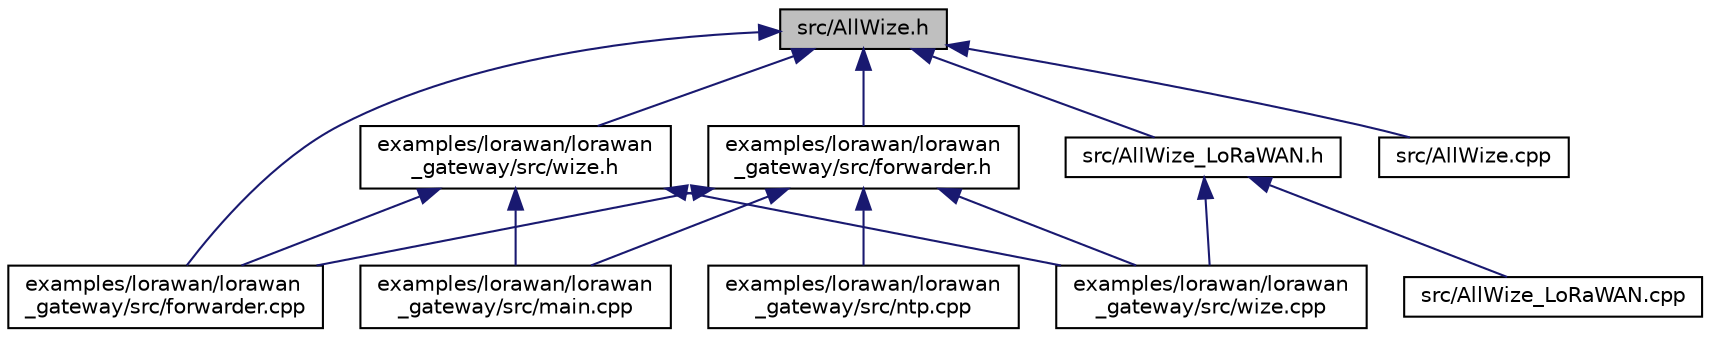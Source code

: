 digraph "src/AllWize.h"
{
 // LATEX_PDF_SIZE
  edge [fontname="Helvetica",fontsize="10",labelfontname="Helvetica",labelfontsize="10"];
  node [fontname="Helvetica",fontsize="10",shape=record];
  Node1 [label="src/AllWize.h",height=0.2,width=0.4,color="black", fillcolor="grey75", style="filled", fontcolor="black",tooltip=" "];
  Node1 -> Node2 [dir="back",color="midnightblue",fontsize="10",style="solid",fontname="Helvetica"];
  Node2 [label="examples/lorawan/lorawan\l_gateway/src/forwarder.h",height=0.2,width=0.4,color="black", fillcolor="white", style="filled",URL="$forwarder_8h.html",tooltip=" "];
  Node2 -> Node3 [dir="back",color="midnightblue",fontsize="10",style="solid",fontname="Helvetica"];
  Node3 [label="examples/lorawan/lorawan\l_gateway/src/forwarder.cpp",height=0.2,width=0.4,color="black", fillcolor="white", style="filled",URL="$forwarder_8cpp.html",tooltip=" "];
  Node2 -> Node4 [dir="back",color="midnightblue",fontsize="10",style="solid",fontname="Helvetica"];
  Node4 [label="examples/lorawan/lorawan\l_gateway/src/main.cpp",height=0.2,width=0.4,color="black", fillcolor="white", style="filled",URL="$main_8cpp.html",tooltip=" "];
  Node2 -> Node5 [dir="back",color="midnightblue",fontsize="10",style="solid",fontname="Helvetica"];
  Node5 [label="examples/lorawan/lorawan\l_gateway/src/ntp.cpp",height=0.2,width=0.4,color="black", fillcolor="white", style="filled",URL="$ntp_8cpp.html",tooltip=" "];
  Node2 -> Node6 [dir="back",color="midnightblue",fontsize="10",style="solid",fontname="Helvetica"];
  Node6 [label="examples/lorawan/lorawan\l_gateway/src/wize.cpp",height=0.2,width=0.4,color="black", fillcolor="white", style="filled",URL="$wize_8cpp.html",tooltip=" "];
  Node1 -> Node7 [dir="back",color="midnightblue",fontsize="10",style="solid",fontname="Helvetica"];
  Node7 [label="examples/lorawan/lorawan\l_gateway/src/wize.h",height=0.2,width=0.4,color="black", fillcolor="white", style="filled",URL="$wize_8h.html",tooltip=" "];
  Node7 -> Node3 [dir="back",color="midnightblue",fontsize="10",style="solid",fontname="Helvetica"];
  Node7 -> Node4 [dir="back",color="midnightblue",fontsize="10",style="solid",fontname="Helvetica"];
  Node7 -> Node6 [dir="back",color="midnightblue",fontsize="10",style="solid",fontname="Helvetica"];
  Node1 -> Node3 [dir="back",color="midnightblue",fontsize="10",style="solid",fontname="Helvetica"];
  Node1 -> Node8 [dir="back",color="midnightblue",fontsize="10",style="solid",fontname="Helvetica"];
  Node8 [label="src/AllWize.cpp",height=0.2,width=0.4,color="black", fillcolor="white", style="filled",URL="$AllWize_8cpp.html",tooltip=" "];
  Node1 -> Node9 [dir="back",color="midnightblue",fontsize="10",style="solid",fontname="Helvetica"];
  Node9 [label="src/AllWize_LoRaWAN.h",height=0.2,width=0.4,color="black", fillcolor="white", style="filled",URL="$AllWize__LoRaWAN_8h.html",tooltip=" "];
  Node9 -> Node6 [dir="back",color="midnightblue",fontsize="10",style="solid",fontname="Helvetica"];
  Node9 -> Node10 [dir="back",color="midnightblue",fontsize="10",style="solid",fontname="Helvetica"];
  Node10 [label="src/AllWize_LoRaWAN.cpp",height=0.2,width=0.4,color="black", fillcolor="white", style="filled",URL="$AllWize__LoRaWAN_8cpp.html",tooltip=" "];
}
